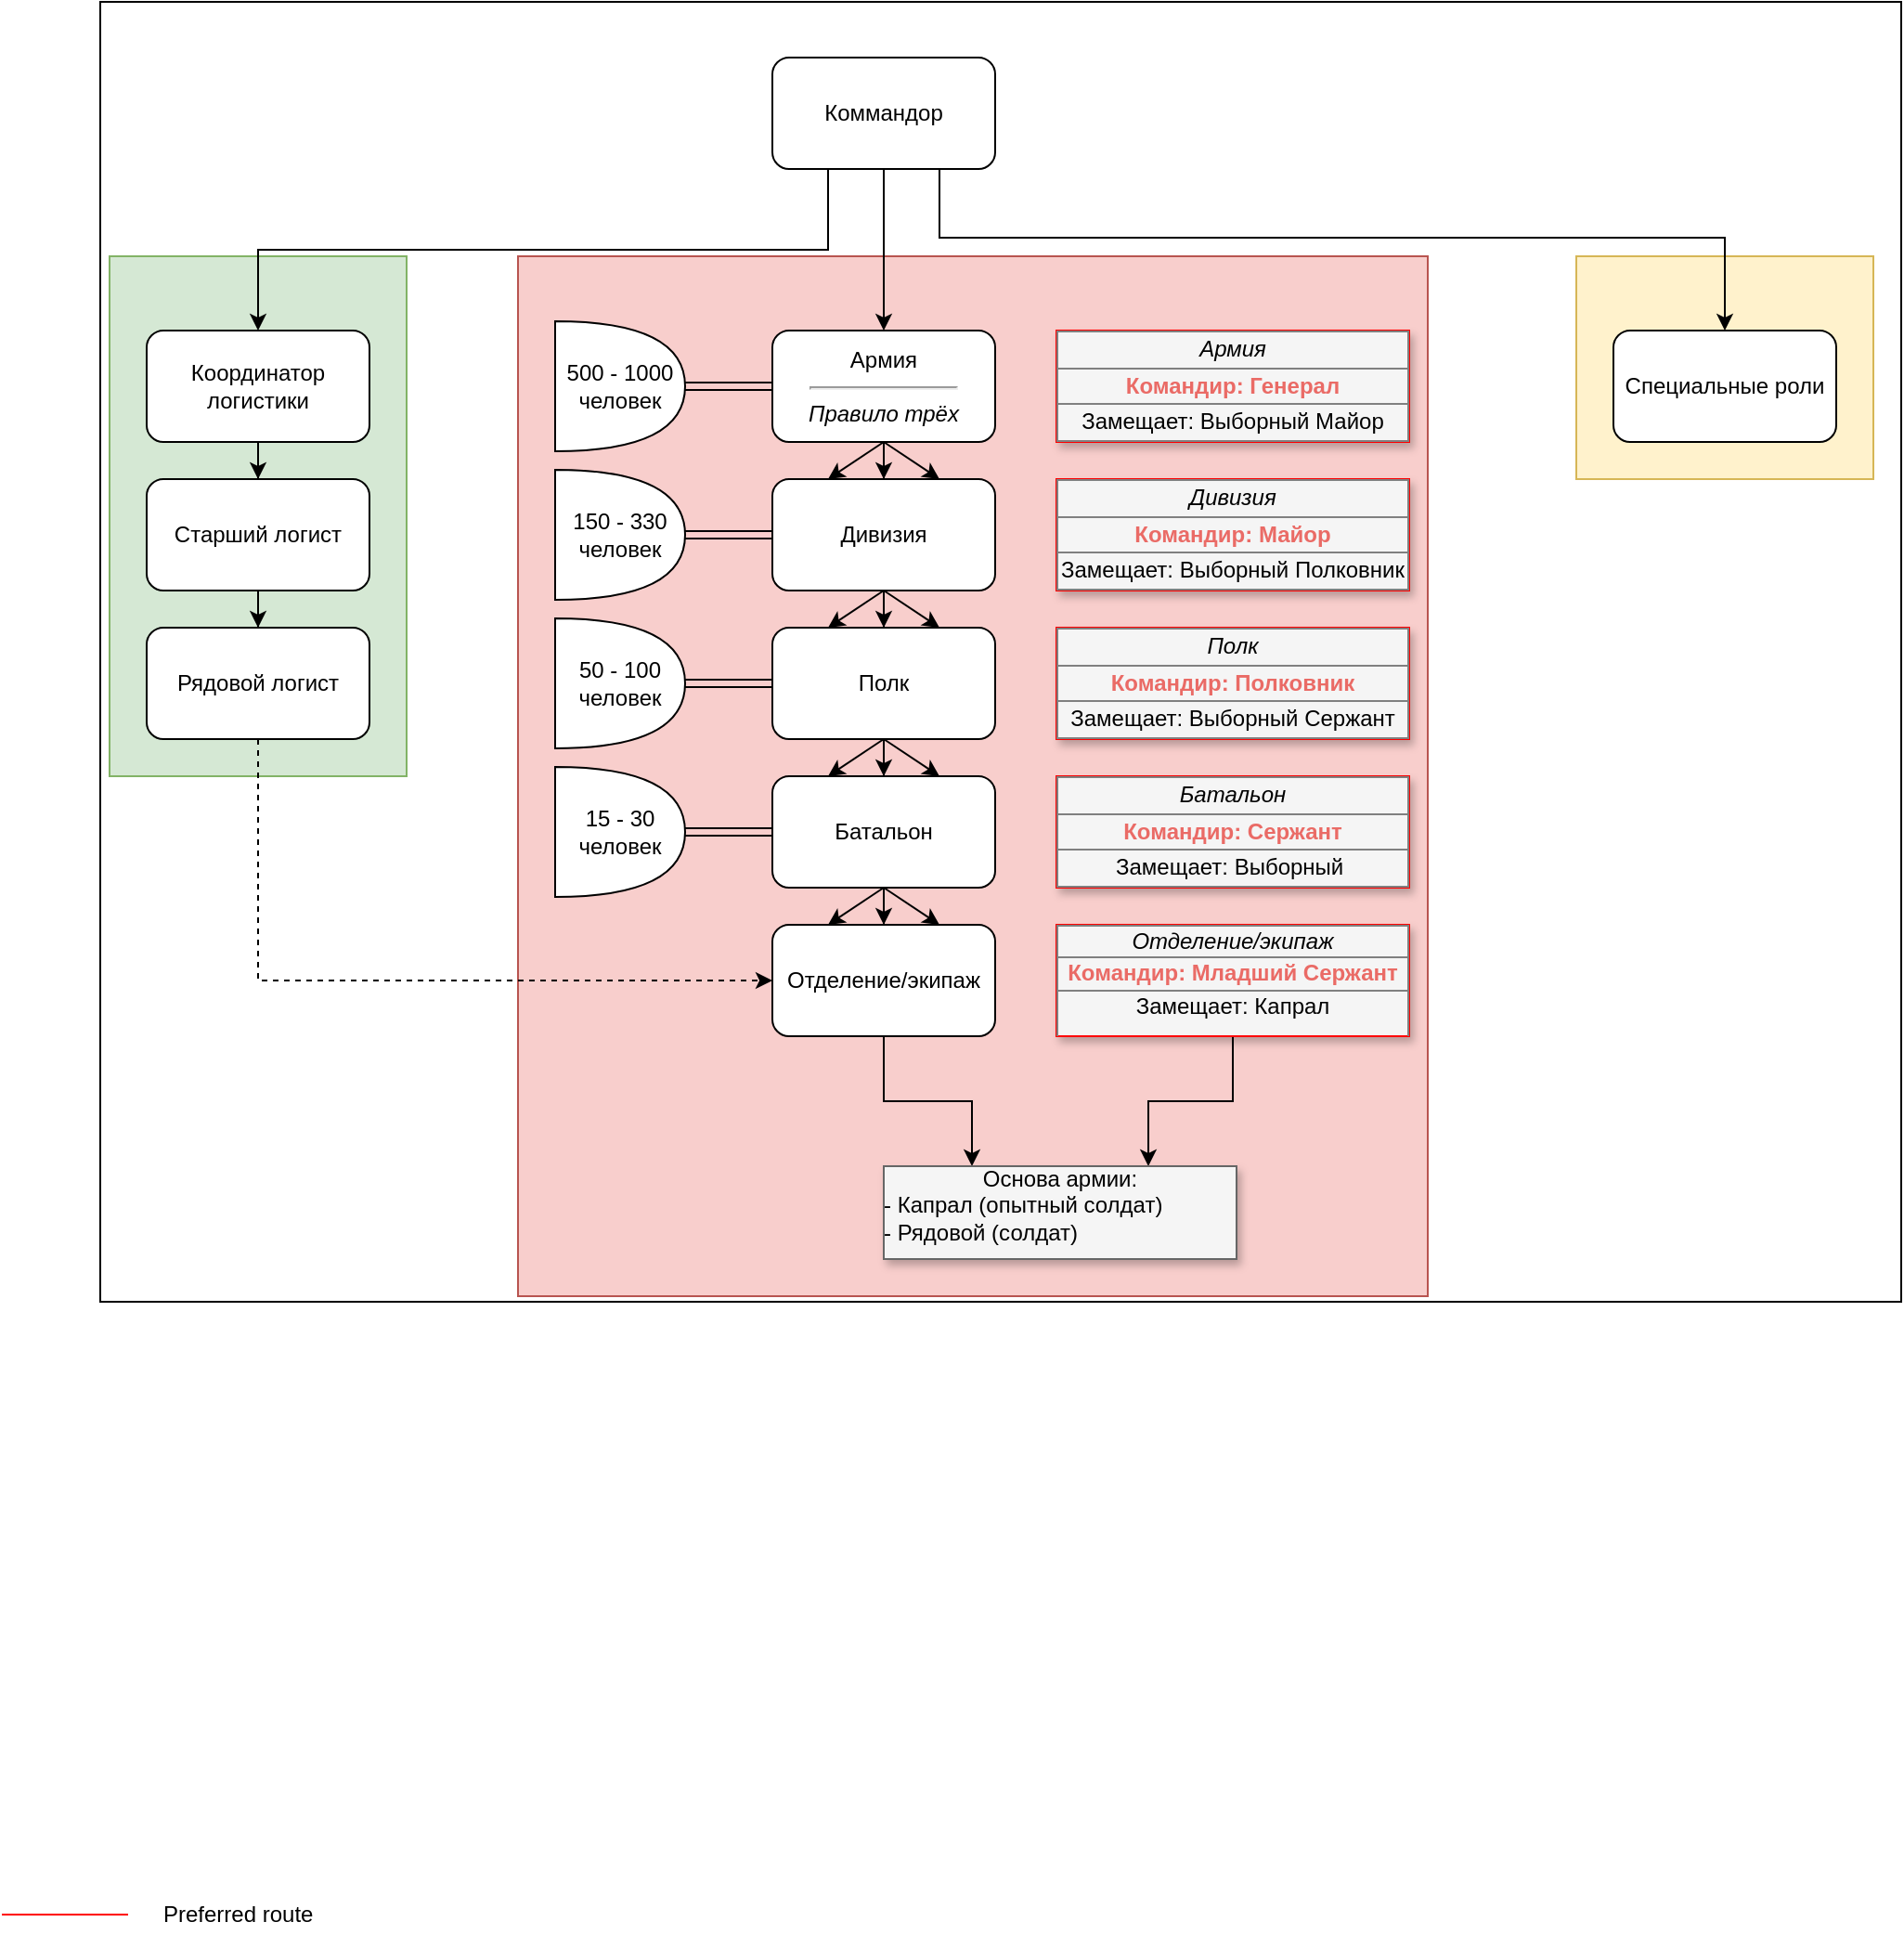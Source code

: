 <mxfile version="20.5.1" type="github">
  <diagram name="Page-1" id="9c096ad6-e400-ecc8-3e38-643d2caac077">
    <mxGraphModel dx="1422" dy="762" grid="1" gridSize="10" guides="1" tooltips="1" connect="1" arrows="1" fold="1" page="1" pageScale="1.5" pageWidth="827" pageHeight="583" background="none" math="0" shadow="0">
      <root>
        <mxCell id="0" style=";html=1;" />
        <mxCell id="1" style=";html=1;" parent="0" />
        <mxCell id="SyCh86fztDe2KE6wsMSK-53" value="" style="rounded=0;whiteSpace=wrap;html=1;fontColor=#000000;" vertex="1" parent="1">
          <mxGeometry x="140" y="80" width="970" height="700" as="geometry" />
        </mxCell>
        <mxCell id="SyCh86fztDe2KE6wsMSK-36" value="" style="rounded=0;whiteSpace=wrap;html=1;fillColor=#fff2cc;strokeColor=#d6b656;" vertex="1" parent="1">
          <mxGeometry x="935" y="217" width="160" height="120" as="geometry" />
        </mxCell>
        <mxCell id="SyCh86fztDe2KE6wsMSK-21" value="" style="rounded=0;whiteSpace=wrap;html=1;fillColor=#d5e8d4;strokeColor=#82b366;" vertex="1" parent="1">
          <mxGeometry x="145" y="217" width="160" height="280" as="geometry" />
        </mxCell>
        <mxCell id="SyCh86fztDe2KE6wsMSK-6" value="" style="rounded=0;whiteSpace=wrap;html=1;fillColor=#f8cecc;strokeColor=#b85450;" vertex="1" parent="1">
          <mxGeometry x="365" y="217" width="490" height="560" as="geometry" />
        </mxCell>
        <mxCell id="30e23a8a0b95c500-1" value="&lt;table border=&quot;1&quot; width=&quot;100%&quot; style=&quot;width: 100% ; height: 100% ; border-collapse: collapse&quot;&gt;&lt;tbody&gt;&lt;tr&gt;&lt;td colspan=&quot;2&quot; align=&quot;center&quot;&gt;&lt;font style=&quot;font-size: 12px;&quot;&gt;&lt;i&gt;Армия&lt;/i&gt;&lt;/font&gt;&lt;/td&gt;&lt;/tr&gt;&lt;tr&gt;&lt;td align=&quot;center&quot;&gt;&lt;font color=&quot;#ea6b66&quot;&gt;&lt;b&gt;Командир: Генерал&lt;/b&gt;&lt;/font&gt;&lt;/td&gt;&lt;/tr&gt;&lt;tr&gt;&lt;td align=&quot;center&quot;&gt;Замещает: Выборный Майор&lt;/td&gt;&lt;/tr&gt;&lt;/tbody&gt;&lt;/table&gt;" style="text;html=1;strokeColor=#FF0000;fillColor=#f5f5f5;overflow=fill;rounded=0;shadow=1;fontSize=12;align=center;" parent="1" vertex="1">
          <mxGeometry x="655" y="257" width="190" height="60" as="geometry" />
        </mxCell>
        <mxCell id="3cfceab9cabfe5b9-59" value="" style="line;strokeWidth=1;html=1;rounded=1;fontSize=12;align=center;verticalAlign=middle;strokeColor=#FF0000;endFill=1;endArrow=classic;endSize=10;startSize=10;" parent="1" vertex="1">
          <mxGeometry x="87" y="1105" width="68" height="10" as="geometry" />
        </mxCell>
        <mxCell id="3cfceab9cabfe5b9-60" value="Preferred route" style="text;html=1;strokeColor=none;fillColor=none;align=left;verticalAlign=middle;whiteSpace=wrap;rounded=0;shadow=1;fontSize=12;" parent="1" vertex="1">
          <mxGeometry x="172" y="1100" width="143" height="20" as="geometry" />
        </mxCell>
        <mxCell id="SyCh86fztDe2KE6wsMSK-3" style="edgeStyle=orthogonalEdgeStyle;rounded=0;orthogonalLoop=1;jettySize=auto;html=1;exitX=0.25;exitY=1;exitDx=0;exitDy=0;" edge="1" parent="1" source="SyCh86fztDe2KE6wsMSK-1" target="SyCh86fztDe2KE6wsMSK-2">
          <mxGeometry relative="1" as="geometry" />
        </mxCell>
        <mxCell id="SyCh86fztDe2KE6wsMSK-5" style="edgeStyle=orthogonalEdgeStyle;rounded=0;orthogonalLoop=1;jettySize=auto;html=1;exitX=0.5;exitY=1;exitDx=0;exitDy=0;" edge="1" parent="1" source="SyCh86fztDe2KE6wsMSK-1" target="SyCh86fztDe2KE6wsMSK-4">
          <mxGeometry relative="1" as="geometry" />
        </mxCell>
        <mxCell id="SyCh86fztDe2KE6wsMSK-35" style="edgeStyle=orthogonalEdgeStyle;rounded=0;orthogonalLoop=1;jettySize=auto;html=1;exitX=0.75;exitY=1;exitDx=0;exitDy=0;" edge="1" parent="1" source="SyCh86fztDe2KE6wsMSK-1" target="SyCh86fztDe2KE6wsMSK-34">
          <mxGeometry relative="1" as="geometry">
            <Array as="points">
              <mxPoint x="592" y="207" />
              <mxPoint x="1015" y="207" />
            </Array>
          </mxGeometry>
        </mxCell>
        <mxCell id="SyCh86fztDe2KE6wsMSK-1" value="Коммандор" style="rounded=1;whiteSpace=wrap;html=1;" vertex="1" parent="1">
          <mxGeometry x="502" y="110" width="120" height="60" as="geometry" />
        </mxCell>
        <mxCell id="SyCh86fztDe2KE6wsMSK-17" style="edgeStyle=orthogonalEdgeStyle;rounded=0;orthogonalLoop=1;jettySize=auto;html=1;exitX=0.5;exitY=1;exitDx=0;exitDy=0;" edge="1" parent="1" source="SyCh86fztDe2KE6wsMSK-2" target="SyCh86fztDe2KE6wsMSK-16">
          <mxGeometry relative="1" as="geometry" />
        </mxCell>
        <mxCell id="SyCh86fztDe2KE6wsMSK-2" value="Координатор логистики" style="rounded=1;whiteSpace=wrap;html=1;" vertex="1" parent="1">
          <mxGeometry x="165" y="257" width="120" height="60" as="geometry" />
        </mxCell>
        <mxCell id="SyCh86fztDe2KE6wsMSK-9" style="edgeStyle=orthogonalEdgeStyle;rounded=0;orthogonalLoop=1;jettySize=auto;html=1;exitX=0.5;exitY=1;exitDx=0;exitDy=0;" edge="1" parent="1" source="SyCh86fztDe2KE6wsMSK-4" target="SyCh86fztDe2KE6wsMSK-8">
          <mxGeometry relative="1" as="geometry" />
        </mxCell>
        <mxCell id="SyCh86fztDe2KE6wsMSK-22" style="rounded=0;orthogonalLoop=1;jettySize=auto;html=1;exitX=0.5;exitY=1;exitDx=0;exitDy=0;entryX=0.75;entryY=0;entryDx=0;entryDy=0;" edge="1" parent="1" source="SyCh86fztDe2KE6wsMSK-4" target="SyCh86fztDe2KE6wsMSK-8">
          <mxGeometry relative="1" as="geometry" />
        </mxCell>
        <mxCell id="SyCh86fztDe2KE6wsMSK-24" style="rounded=0;orthogonalLoop=1;jettySize=auto;html=1;exitX=0.5;exitY=1;exitDx=0;exitDy=0;entryX=0.25;entryY=0;entryDx=0;entryDy=0;" edge="1" parent="1" source="SyCh86fztDe2KE6wsMSK-4" target="SyCh86fztDe2KE6wsMSK-8">
          <mxGeometry relative="1" as="geometry" />
        </mxCell>
        <mxCell id="SyCh86fztDe2KE6wsMSK-4" value="Армия&lt;br&gt;&lt;hr&gt;&lt;i&gt;Правило трёх&lt;/i&gt;" style="rounded=1;whiteSpace=wrap;html=1;" vertex="1" parent="1">
          <mxGeometry x="502" y="257" width="120" height="60" as="geometry" />
        </mxCell>
        <mxCell id="SyCh86fztDe2KE6wsMSK-11" style="edgeStyle=orthogonalEdgeStyle;rounded=0;orthogonalLoop=1;jettySize=auto;html=1;exitX=0.5;exitY=1;exitDx=0;exitDy=0;" edge="1" parent="1" source="SyCh86fztDe2KE6wsMSK-8" target="SyCh86fztDe2KE6wsMSK-10">
          <mxGeometry relative="1" as="geometry" />
        </mxCell>
        <mxCell id="SyCh86fztDe2KE6wsMSK-8" value="Дивизия" style="rounded=1;whiteSpace=wrap;html=1;" vertex="1" parent="1">
          <mxGeometry x="502" y="337" width="120" height="60" as="geometry" />
        </mxCell>
        <mxCell id="SyCh86fztDe2KE6wsMSK-13" style="edgeStyle=orthogonalEdgeStyle;rounded=0;orthogonalLoop=1;jettySize=auto;html=1;exitX=0.5;exitY=1;exitDx=0;exitDy=0;" edge="1" parent="1" source="SyCh86fztDe2KE6wsMSK-10" target="SyCh86fztDe2KE6wsMSK-12">
          <mxGeometry relative="1" as="geometry" />
        </mxCell>
        <mxCell id="SyCh86fztDe2KE6wsMSK-10" value="Полк" style="rounded=1;whiteSpace=wrap;html=1;" vertex="1" parent="1">
          <mxGeometry x="502" y="417" width="120" height="60" as="geometry" />
        </mxCell>
        <mxCell id="SyCh86fztDe2KE6wsMSK-15" style="edgeStyle=orthogonalEdgeStyle;rounded=0;orthogonalLoop=1;jettySize=auto;html=1;exitX=0.5;exitY=1;exitDx=0;exitDy=0;" edge="1" parent="1" source="SyCh86fztDe2KE6wsMSK-12" target="SyCh86fztDe2KE6wsMSK-14">
          <mxGeometry relative="1" as="geometry" />
        </mxCell>
        <mxCell id="SyCh86fztDe2KE6wsMSK-12" value="Батальон" style="rounded=1;whiteSpace=wrap;html=1;" vertex="1" parent="1">
          <mxGeometry x="502" y="497" width="120" height="60" as="geometry" />
        </mxCell>
        <mxCell id="SyCh86fztDe2KE6wsMSK-43" style="edgeStyle=orthogonalEdgeStyle;rounded=0;orthogonalLoop=1;jettySize=auto;html=1;exitX=0.5;exitY=1;exitDx=0;exitDy=0;entryX=0.25;entryY=0;entryDx=0;entryDy=0;fontColor=#000000;" edge="1" parent="1" source="SyCh86fztDe2KE6wsMSK-14" target="SyCh86fztDe2KE6wsMSK-41">
          <mxGeometry relative="1" as="geometry" />
        </mxCell>
        <mxCell id="SyCh86fztDe2KE6wsMSK-14" value="Отделение/экипаж" style="rounded=1;whiteSpace=wrap;html=1;" vertex="1" parent="1">
          <mxGeometry x="502" y="577" width="120" height="60" as="geometry" />
        </mxCell>
        <mxCell id="SyCh86fztDe2KE6wsMSK-19" style="edgeStyle=orthogonalEdgeStyle;rounded=0;orthogonalLoop=1;jettySize=auto;html=1;exitX=0.5;exitY=1;exitDx=0;exitDy=0;" edge="1" parent="1" source="SyCh86fztDe2KE6wsMSK-16" target="SyCh86fztDe2KE6wsMSK-18">
          <mxGeometry relative="1" as="geometry" />
        </mxCell>
        <mxCell id="SyCh86fztDe2KE6wsMSK-16" value="Старший логист" style="rounded=1;whiteSpace=wrap;html=1;" vertex="1" parent="1">
          <mxGeometry x="165" y="337" width="120" height="60" as="geometry" />
        </mxCell>
        <mxCell id="SyCh86fztDe2KE6wsMSK-20" style="edgeStyle=orthogonalEdgeStyle;rounded=0;orthogonalLoop=1;jettySize=auto;html=1;exitX=0.5;exitY=1;exitDx=0;exitDy=0;entryX=0;entryY=0.5;entryDx=0;entryDy=0;dashed=1;" edge="1" parent="1" source="SyCh86fztDe2KE6wsMSK-18" target="SyCh86fztDe2KE6wsMSK-14">
          <mxGeometry relative="1" as="geometry" />
        </mxCell>
        <mxCell id="SyCh86fztDe2KE6wsMSK-18" value="Рядовой логист" style="rounded=1;whiteSpace=wrap;html=1;" vertex="1" parent="1">
          <mxGeometry x="165" y="417" width="120" height="60" as="geometry" />
        </mxCell>
        <mxCell id="SyCh86fztDe2KE6wsMSK-27" style="rounded=0;orthogonalLoop=1;jettySize=auto;html=1;exitX=0.5;exitY=1;exitDx=0;exitDy=0;entryX=0.75;entryY=0;entryDx=0;entryDy=0;" edge="1" parent="1">
          <mxGeometry relative="1" as="geometry">
            <mxPoint x="562" y="397" as="sourcePoint" />
            <mxPoint x="592" y="417" as="targetPoint" />
          </mxGeometry>
        </mxCell>
        <mxCell id="SyCh86fztDe2KE6wsMSK-28" style="rounded=0;orthogonalLoop=1;jettySize=auto;html=1;exitX=0.5;exitY=1;exitDx=0;exitDy=0;entryX=0.25;entryY=0;entryDx=0;entryDy=0;" edge="1" parent="1">
          <mxGeometry relative="1" as="geometry">
            <mxPoint x="562" y="397" as="sourcePoint" />
            <mxPoint x="532.0" y="417" as="targetPoint" />
          </mxGeometry>
        </mxCell>
        <mxCell id="SyCh86fztDe2KE6wsMSK-29" style="rounded=0;orthogonalLoop=1;jettySize=auto;html=1;exitX=0.5;exitY=1;exitDx=0;exitDy=0;entryX=0.75;entryY=0;entryDx=0;entryDy=0;" edge="1" parent="1">
          <mxGeometry relative="1" as="geometry">
            <mxPoint x="562" y="477" as="sourcePoint" />
            <mxPoint x="592" y="497" as="targetPoint" />
          </mxGeometry>
        </mxCell>
        <mxCell id="SyCh86fztDe2KE6wsMSK-30" style="rounded=0;orthogonalLoop=1;jettySize=auto;html=1;exitX=0.5;exitY=1;exitDx=0;exitDy=0;entryX=0.25;entryY=0;entryDx=0;entryDy=0;" edge="1" parent="1">
          <mxGeometry relative="1" as="geometry">
            <mxPoint x="562" y="477" as="sourcePoint" />
            <mxPoint x="532.0" y="497" as="targetPoint" />
          </mxGeometry>
        </mxCell>
        <mxCell id="SyCh86fztDe2KE6wsMSK-31" style="rounded=0;orthogonalLoop=1;jettySize=auto;html=1;exitX=0.5;exitY=1;exitDx=0;exitDy=0;entryX=0.75;entryY=0;entryDx=0;entryDy=0;" edge="1" parent="1">
          <mxGeometry relative="1" as="geometry">
            <mxPoint x="562" y="557" as="sourcePoint" />
            <mxPoint x="592" y="577" as="targetPoint" />
          </mxGeometry>
        </mxCell>
        <mxCell id="SyCh86fztDe2KE6wsMSK-32" style="rounded=0;orthogonalLoop=1;jettySize=auto;html=1;exitX=0.5;exitY=1;exitDx=0;exitDy=0;entryX=0.25;entryY=0;entryDx=0;entryDy=0;" edge="1" parent="1">
          <mxGeometry relative="1" as="geometry">
            <mxPoint x="562" y="557" as="sourcePoint" />
            <mxPoint x="532.0" y="577" as="targetPoint" />
          </mxGeometry>
        </mxCell>
        <mxCell id="SyCh86fztDe2KE6wsMSK-34" value="Специальные роли" style="rounded=1;whiteSpace=wrap;html=1;" vertex="1" parent="1">
          <mxGeometry x="955" y="257" width="120" height="60" as="geometry" />
        </mxCell>
        <mxCell id="SyCh86fztDe2KE6wsMSK-37" value="&lt;table border=&quot;1&quot; width=&quot;100%&quot; style=&quot;width: 100% ; height: 100% ; border-collapse: collapse&quot;&gt;&lt;tbody&gt;&lt;tr&gt;&lt;td colspan=&quot;2&quot; align=&quot;center&quot;&gt;&lt;font style=&quot;font-size: 12px;&quot;&gt;&lt;i&gt;Дивизия&lt;/i&gt;&lt;/font&gt;&lt;/td&gt;&lt;/tr&gt;&lt;tr&gt;&lt;td align=&quot;center&quot;&gt;&lt;font color=&quot;#ea6b66&quot;&gt;&lt;b&gt;Командир: Майор&lt;/b&gt;&lt;/font&gt;&lt;/td&gt;&lt;/tr&gt;&lt;tr&gt;&lt;td align=&quot;center&quot;&gt;Замещает: Выборный Полковник&lt;/td&gt;&lt;/tr&gt;&lt;/tbody&gt;&lt;/table&gt;" style="text;html=1;strokeColor=#FF0000;fillColor=#f5f5f5;overflow=fill;rounded=0;shadow=1;fontSize=12;align=center;" vertex="1" parent="1">
          <mxGeometry x="655" y="337" width="190" height="60" as="geometry" />
        </mxCell>
        <mxCell id="SyCh86fztDe2KE6wsMSK-38" value="&lt;table border=&quot;1&quot; width=&quot;100%&quot; style=&quot;width: 100% ; height: 100% ; border-collapse: collapse&quot;&gt;&lt;tbody&gt;&lt;tr&gt;&lt;td colspan=&quot;2&quot; align=&quot;center&quot;&gt;&lt;font style=&quot;font-size: 12px;&quot;&gt;&lt;i&gt;Полк&lt;/i&gt;&lt;/font&gt;&lt;/td&gt;&lt;/tr&gt;&lt;tr&gt;&lt;td align=&quot;center&quot;&gt;&lt;font color=&quot;#ea6b66&quot;&gt;&lt;b&gt;Командир: Полковник&lt;/b&gt;&lt;/font&gt;&lt;/td&gt;&lt;/tr&gt;&lt;tr&gt;&lt;td align=&quot;center&quot;&gt;Замещает: Выборный Сержант&lt;/td&gt;&lt;/tr&gt;&lt;/tbody&gt;&lt;/table&gt;" style="text;html=1;strokeColor=#FF0000;fillColor=#f5f5f5;overflow=fill;rounded=0;shadow=1;fontSize=12;align=center;" vertex="1" parent="1">
          <mxGeometry x="655" y="417" width="190" height="60" as="geometry" />
        </mxCell>
        <mxCell id="SyCh86fztDe2KE6wsMSK-39" value="&lt;table border=&quot;1&quot; width=&quot;100%&quot; style=&quot;width: 100% ; height: 100% ; border-collapse: collapse&quot;&gt;&lt;tbody&gt;&lt;tr&gt;&lt;td colspan=&quot;2&quot; align=&quot;center&quot;&gt;&lt;font style=&quot;font-size: 12px;&quot;&gt;&lt;i&gt;Батальон&lt;/i&gt;&lt;/font&gt;&lt;/td&gt;&lt;/tr&gt;&lt;tr&gt;&lt;td align=&quot;center&quot;&gt;&lt;font color=&quot;#ea6b66&quot;&gt;&lt;b&gt;Командир: Сержант&lt;/b&gt;&lt;/font&gt;&lt;/td&gt;&lt;/tr&gt;&lt;tr&gt;&lt;td align=&quot;center&quot;&gt;Замещает: Выборный&amp;nbsp;&lt;/td&gt;&lt;/tr&gt;&lt;/tbody&gt;&lt;/table&gt;" style="text;html=1;strokeColor=#FF0000;fillColor=#f5f5f5;overflow=fill;rounded=0;shadow=1;fontSize=12;align=center;" vertex="1" parent="1">
          <mxGeometry x="655" y="497" width="190" height="60" as="geometry" />
        </mxCell>
        <mxCell id="SyCh86fztDe2KE6wsMSK-42" style="edgeStyle=orthogonalEdgeStyle;rounded=0;orthogonalLoop=1;jettySize=auto;html=1;exitX=0.5;exitY=1;exitDx=0;exitDy=0;fontColor=#EA6B66;entryX=0.75;entryY=0;entryDx=0;entryDy=0;" edge="1" parent="1" source="SyCh86fztDe2KE6wsMSK-40" target="SyCh86fztDe2KE6wsMSK-41">
          <mxGeometry relative="1" as="geometry" />
        </mxCell>
        <mxCell id="SyCh86fztDe2KE6wsMSK-40" value="&lt;table border=&quot;1&quot; width=&quot;100%&quot; style=&quot;width: 100% ; height: 100% ; border-collapse: collapse&quot;&gt;&lt;tbody&gt;&lt;tr&gt;&lt;td colspan=&quot;2&quot; align=&quot;center&quot;&gt;&lt;font style=&quot;font-size: 12px;&quot;&gt;&lt;i&gt;Отделение/экипаж&lt;/i&gt;&lt;/font&gt;&lt;/td&gt;&lt;/tr&gt;&lt;tr&gt;&lt;td align=&quot;center&quot;&gt;&lt;font color=&quot;#ea6b66&quot;&gt;&lt;b&gt;Командир: Младший Сержант&lt;/b&gt;&lt;/font&gt;&lt;/td&gt;&lt;/tr&gt;&lt;tr&gt;&lt;td&gt;Замещает: Капрал&lt;br&gt;&lt;br&gt;&lt;/td&gt;&lt;/tr&gt;&lt;/tbody&gt;&lt;/table&gt;" style="text;html=1;strokeColor=#FF0000;fillColor=#f5f5f5;overflow=fill;rounded=0;shadow=1;fontSize=12;align=center;" vertex="1" parent="1">
          <mxGeometry x="655" y="577" width="190" height="60" as="geometry" />
        </mxCell>
        <mxCell id="SyCh86fztDe2KE6wsMSK-41" value="&lt;font color=&quot;#000000&quot;&gt;Основа армии:&lt;br&gt;&lt;div style=&quot;text-align: left;&quot;&gt;&lt;span style=&quot;background-color: initial;&quot;&gt;- Капрал (опытный солдат)&lt;/span&gt;&lt;/div&gt;&lt;div style=&quot;text-align: left;&quot;&gt;&lt;span style=&quot;background-color: initial;&quot;&gt;- Рядовой (солдат)&lt;/span&gt;&lt;/div&gt;&lt;/font&gt;" style="text;html=1;strokeColor=#666666;fillColor=#f5f5f5;overflow=fill;rounded=0;shadow=1;fontSize=12;align=center;fontColor=#333333;" vertex="1" parent="1">
          <mxGeometry x="562" y="707" width="190" height="50" as="geometry" />
        </mxCell>
        <mxCell id="SyCh86fztDe2KE6wsMSK-46" style="edgeStyle=orthogonalEdgeStyle;rounded=0;orthogonalLoop=1;jettySize=auto;html=1;fontColor=#000000;shape=link;" edge="1" parent="1" source="SyCh86fztDe2KE6wsMSK-45" target="SyCh86fztDe2KE6wsMSK-4">
          <mxGeometry relative="1" as="geometry" />
        </mxCell>
        <mxCell id="SyCh86fztDe2KE6wsMSK-45" value="500 - 1000 человек" style="shape=or;whiteSpace=wrap;html=1;fontColor=#000000;" vertex="1" parent="1">
          <mxGeometry x="385" y="252" width="70" height="70" as="geometry" />
        </mxCell>
        <mxCell id="SyCh86fztDe2KE6wsMSK-50" style="edgeStyle=orthogonalEdgeStyle;shape=link;rounded=0;orthogonalLoop=1;jettySize=auto;html=1;fontColor=#000000;" edge="1" parent="1" source="SyCh86fztDe2KE6wsMSK-47" target="SyCh86fztDe2KE6wsMSK-8">
          <mxGeometry relative="1" as="geometry" />
        </mxCell>
        <mxCell id="SyCh86fztDe2KE6wsMSK-47" value="150 - 330 человек" style="shape=or;whiteSpace=wrap;html=1;fontColor=#000000;" vertex="1" parent="1">
          <mxGeometry x="385" y="332" width="70" height="70" as="geometry" />
        </mxCell>
        <mxCell id="SyCh86fztDe2KE6wsMSK-51" style="edgeStyle=orthogonalEdgeStyle;shape=link;rounded=0;orthogonalLoop=1;jettySize=auto;html=1;entryX=0;entryY=0.5;entryDx=0;entryDy=0;fontColor=#000000;" edge="1" parent="1" source="SyCh86fztDe2KE6wsMSK-48" target="SyCh86fztDe2KE6wsMSK-10">
          <mxGeometry relative="1" as="geometry" />
        </mxCell>
        <mxCell id="SyCh86fztDe2KE6wsMSK-48" value="50 - 100 человек" style="shape=or;whiteSpace=wrap;html=1;fontColor=#000000;" vertex="1" parent="1">
          <mxGeometry x="385" y="412" width="70" height="70" as="geometry" />
        </mxCell>
        <mxCell id="SyCh86fztDe2KE6wsMSK-52" style="edgeStyle=orthogonalEdgeStyle;shape=link;rounded=0;orthogonalLoop=1;jettySize=auto;html=1;entryX=0;entryY=0.5;entryDx=0;entryDy=0;fontColor=#000000;" edge="1" parent="1" source="SyCh86fztDe2KE6wsMSK-49" target="SyCh86fztDe2KE6wsMSK-12">
          <mxGeometry relative="1" as="geometry" />
        </mxCell>
        <mxCell id="SyCh86fztDe2KE6wsMSK-49" value="15 - 30 человек" style="shape=or;whiteSpace=wrap;html=1;fontColor=#000000;" vertex="1" parent="1">
          <mxGeometry x="385" y="492" width="70" height="70" as="geometry" />
        </mxCell>
      </root>
    </mxGraphModel>
  </diagram>
</mxfile>
